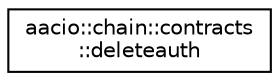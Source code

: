 digraph "Graphical Class Hierarchy"
{
  edge [fontname="Helvetica",fontsize="10",labelfontname="Helvetica",labelfontsize="10"];
  node [fontname="Helvetica",fontsize="10",shape=record];
  rankdir="LR";
  Node0 [label="aacio::chain::contracts\l::deleteauth",height=0.2,width=0.4,color="black", fillcolor="white", style="filled",URL="$structaacio_1_1chain_1_1contracts_1_1deleteauth.html"];
}
